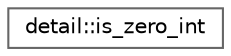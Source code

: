 digraph "类继承关系图"
{
 // LATEX_PDF_SIZE
  bgcolor="transparent";
  edge [fontname=Helvetica,fontsize=10,labelfontname=Helvetica,labelfontsize=10];
  node [fontname=Helvetica,fontsize=10,shape=box,height=0.2,width=0.4];
  rankdir="LR";
  Node0 [id="Node000000",label="detail::is_zero_int",height=0.2,width=0.4,color="grey40", fillcolor="white", style="filled",URL="$structdetail_1_1is__zero__int.html",tooltip=" "];
}
